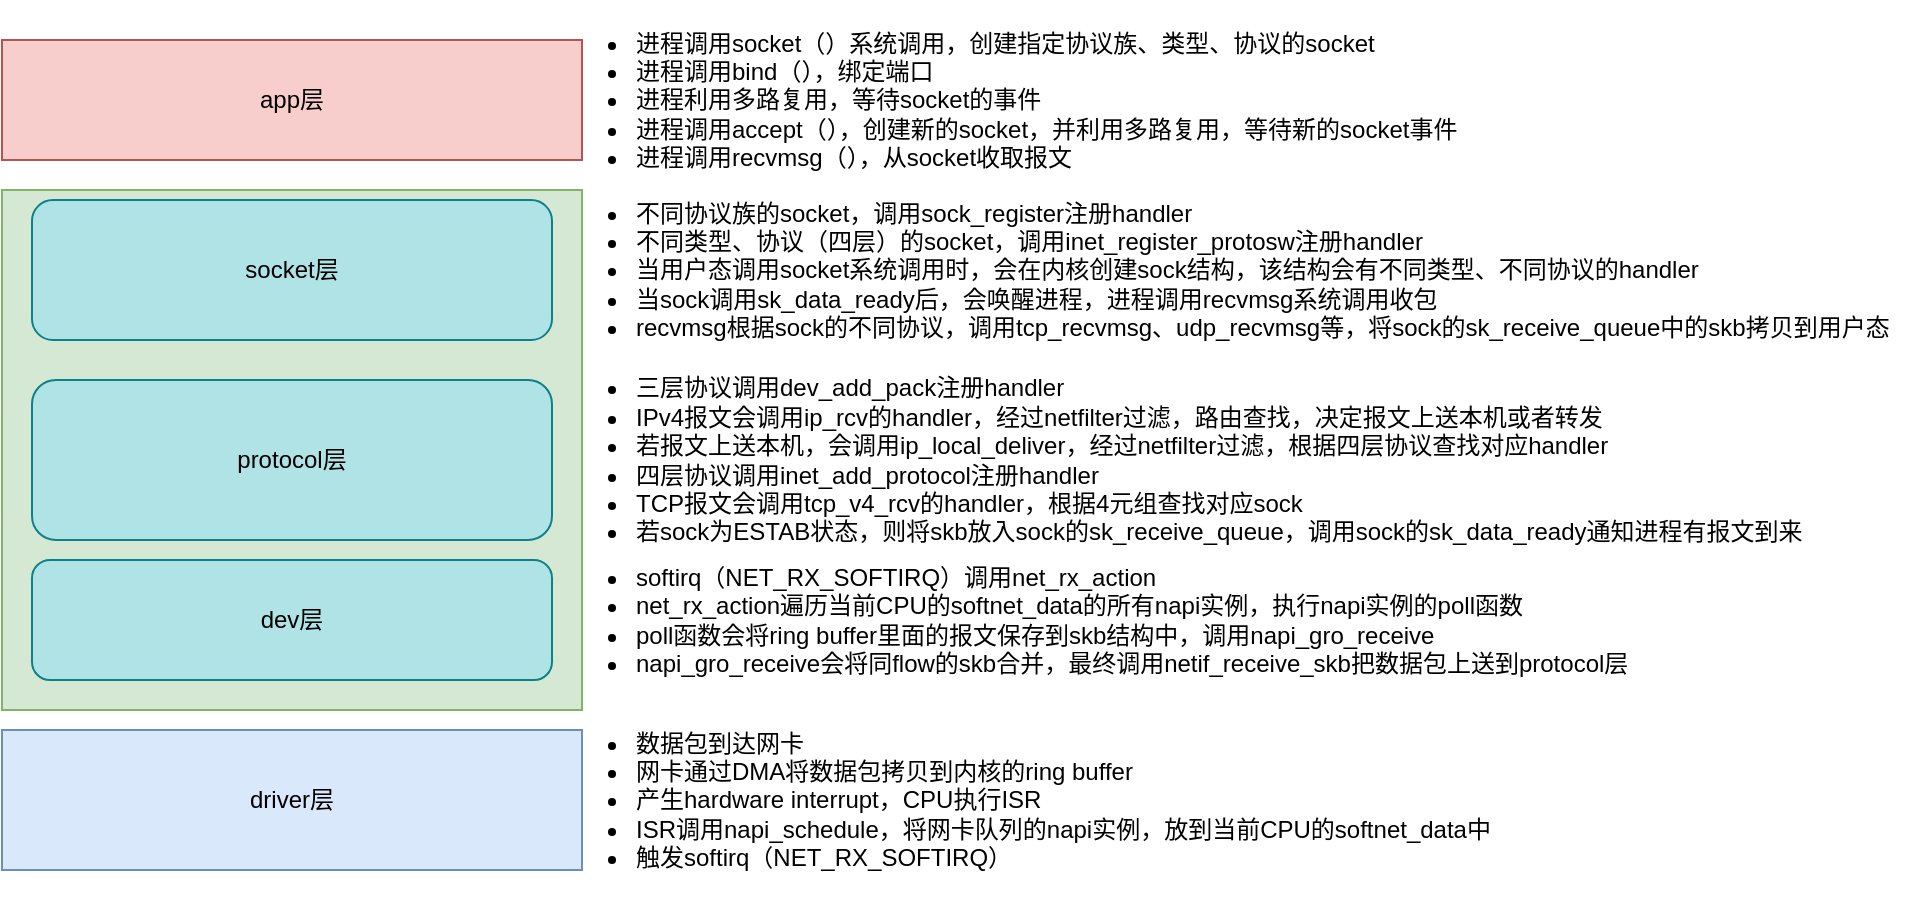 <mxfile version="13.0.6" type="github"><diagram id="QSgkhsJ8-CCZ3Fh4raby" name="第 1 页"><mxGraphModel dx="946" dy="591" grid="1" gridSize="10" guides="1" tooltips="1" connect="1" arrows="1" fold="1" page="1" pageScale="1" pageWidth="827" pageHeight="1169" math="0" shadow="0"><root><mxCell id="0"/><mxCell id="1" parent="0"/><mxCell id="qL4h5Hli39V2gupRvyvF-1" value="" style="rounded=0;whiteSpace=wrap;html=1;fillColor=#d5e8d4;strokeColor=#82b366;" vertex="1" parent="1"><mxGeometry x="40" y="100" width="290" height="260" as="geometry"/></mxCell><mxCell id="qL4h5Hli39V2gupRvyvF-2" value="&lt;div&gt;driver层&lt;/div&gt;" style="rounded=0;whiteSpace=wrap;html=1;fillColor=#dae8fc;strokeColor=#6c8ebf;align=center;" vertex="1" parent="1"><mxGeometry x="40" y="370" width="290" height="70" as="geometry"/></mxCell><mxCell id="qL4h5Hli39V2gupRvyvF-3" value="app层" style="rounded=0;whiteSpace=wrap;html=1;fillColor=#f8cecc;strokeColor=#b85450;align=center;" vertex="1" parent="1"><mxGeometry x="40" y="25" width="290" height="60" as="geometry"/></mxCell><mxCell id="qL4h5Hli39V2gupRvyvF-4" value="socket层" style="rounded=1;whiteSpace=wrap;html=1;fillColor=#b0e3e6;strokeColor=#0e8088;" vertex="1" parent="1"><mxGeometry x="55" y="105" width="260" height="70" as="geometry"/></mxCell><mxCell id="qL4h5Hli39V2gupRvyvF-5" value="protocol层" style="rounded=1;whiteSpace=wrap;html=1;fillColor=#b0e3e6;strokeColor=#0e8088;" vertex="1" parent="1"><mxGeometry x="55" y="195" width="260" height="80" as="geometry"/></mxCell><mxCell id="qL4h5Hli39V2gupRvyvF-6" value="dev层" style="rounded=1;whiteSpace=wrap;html=1;fillColor=#b0e3e6;strokeColor=#0e8088;" vertex="1" parent="1"><mxGeometry x="55" y="285" width="260" height="60" as="geometry"/></mxCell><mxCell id="qL4h5Hli39V2gupRvyvF-7" value="&lt;ul&gt;&lt;li&gt;&lt;span&gt;数据包到达网卡&lt;/span&gt;&lt;/li&gt;&lt;li&gt;&lt;span&gt;网卡通过DMA将数据包拷贝到内核的ring buffer&lt;/span&gt;&lt;/li&gt;&lt;li&gt;&lt;span&gt;产生hardware interrupt，CPU执行ISR&lt;br&gt;&lt;/span&gt;&lt;/li&gt;&lt;li&gt;ISR调用napi_schedule，将网卡队列的napi实例，放到当前CPU的softnet_data中&lt;/li&gt;&lt;li&gt;触发softirq（NET_RX_SOFTIRQ）&lt;br&gt;&lt;/li&gt;&lt;/ul&gt;" style="text;html=1;align=left;verticalAlign=middle;resizable=0;points=[];autosize=1;" vertex="1" parent="1"><mxGeometry x="315" y="355" width="480" height="100" as="geometry"/></mxCell><mxCell id="qL4h5Hli39V2gupRvyvF-8" value="&lt;ul&gt;&lt;li&gt;&lt;span&gt;softirq（NET_RX_SOFTIRQ）调用&lt;/span&gt;net_rx_action&lt;/li&gt;&lt;li&gt;net_rx_action遍历当前CPU的softnet_data的所有napi实例，执行napi实例的poll函数&lt;/li&gt;&lt;li&gt;poll函数会将ring buffer里面的报文保存到skb结构中，调用napi_gro_receive&lt;/li&gt;&lt;li&gt;napi_gro_receive会将同flow的skb合并，最终调用netif_receive_skb把数据包上送到protocol层&lt;/li&gt;&lt;/ul&gt;" style="text;html=1;align=left;verticalAlign=middle;resizable=0;points=[];autosize=1;" vertex="1" parent="1"><mxGeometry x="315" y="270" width="550" height="90" as="geometry"/></mxCell><mxCell id="qL4h5Hli39V2gupRvyvF-9" value="&lt;ul&gt;&lt;li&gt;三层协议调用dev_add_pack注册handler&lt;/li&gt;&lt;li&gt;IPv4报文会调用ip_rcv的handler，经过netfilter过滤，路由查找，决定报文上送本机或者转发&lt;/li&gt;&lt;li&gt;若报文上送本机，会调用ip_local_deliver，经过netfilter过滤，根据四层协议查找对应handler&lt;/li&gt;&lt;li&gt;四层协议调用inet_add_protocol注册handler&lt;/li&gt;&lt;li&gt;TCP报文会调用tcp_v4_rcv的handler，根据4元组查找对应sock&lt;/li&gt;&lt;li&gt;若sock为ESTAB状态，则将skb放入sock的sk_receive_queue，调用sock的sk_data_ready通知进程有报文到来&lt;/li&gt;&lt;/ul&gt;" style="text;html=1;align=left;verticalAlign=middle;resizable=0;points=[];autosize=1;" vertex="1" parent="1"><mxGeometry x="315" y="180" width="640" height="110" as="geometry"/></mxCell><mxCell id="qL4h5Hli39V2gupRvyvF-10" value="&lt;ul&gt;&lt;li&gt;不同协议族的socket，调用sock_register注册handler&lt;/li&gt;&lt;li&gt;不同类型、协议（四层）的socket，调用inet_register_protosw注册handler&lt;/li&gt;&lt;li&gt;当用户态调用socket系统调用时，会在内核创建sock结构，该结构会有不同类型、不同协议的handler&lt;/li&gt;&lt;li&gt;当sock调用sk_data_ready后，会唤醒进程，进程调用recvmsg系统调用收包&lt;/li&gt;&lt;li&gt;recvmsg根据sock的不同协议，调用tcp_recvmsg、udp_recvmsg等，将sock的sk_receive_queue中的skb拷贝到用户态&lt;/li&gt;&lt;/ul&gt;" style="text;html=1;align=left;verticalAlign=middle;resizable=0;points=[];autosize=1;" vertex="1" parent="1"><mxGeometry x="315" y="90" width="680" height="100" as="geometry"/></mxCell><mxCell id="qL4h5Hli39V2gupRvyvF-11" value="&lt;ul&gt;&lt;li&gt;进程调用socket（）系统调用，创建指定协议族、类型、协议的socket&lt;/li&gt;&lt;li&gt;进程调用bind（），绑定端口&lt;/li&gt;&lt;li&gt;进程利用多路复用，等待socket的事件&lt;/li&gt;&lt;li&gt;进程调用accept（），创建新的socket，并利用多路复用，等待新的socket事件&lt;/li&gt;&lt;li&gt;进程调用recvmsg（），从socket收取报文&lt;/li&gt;&lt;/ul&gt;" style="text;html=1;align=left;verticalAlign=middle;resizable=0;points=[];autosize=1;" vertex="1" parent="1"><mxGeometry x="315" y="5" width="470" height="100" as="geometry"/></mxCell></root></mxGraphModel></diagram></mxfile>